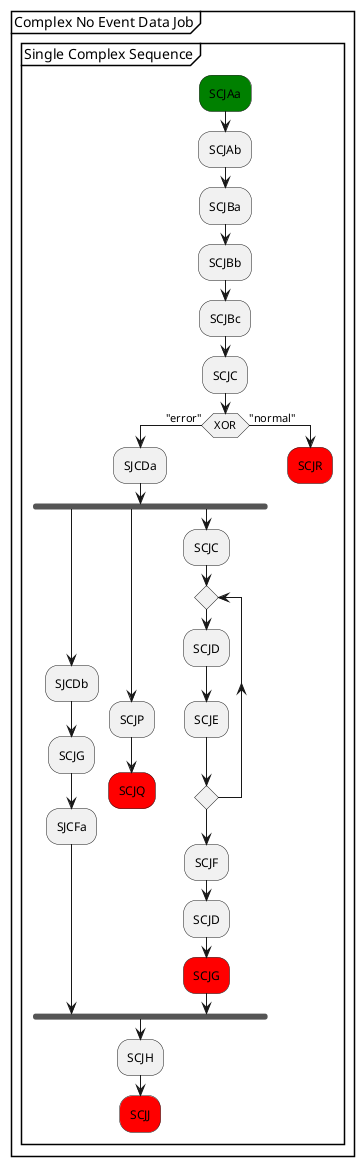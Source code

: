 @startuml

partition "Complex No Event Data Job" {

group "Single Complex Sequence"
  #green:SCJAa;
  :SCJAb;
  :SCJBa;
  :SCJBb;
  :SCJBc;
  :SCJC;
  if (XOR) then ("error")
    :SJCDa;
    fork
    :SJCDb;
      :SCJG;
      :SJCFa;
    fork again
      :SCJP;
      #red:SCJQ;
      detach
    fork again
      :SCJC;
      repeat
        :SCJD;
        :SCJE;
      repeat while
      :SCJF;
      :SCJD;
      #red:SCJG;
    end fork
    :SCJH;
    #red:SCJJ;
    detach
  else ("normal")
    #red:SCJR;
    detach
  endif
end group
}
@enduml